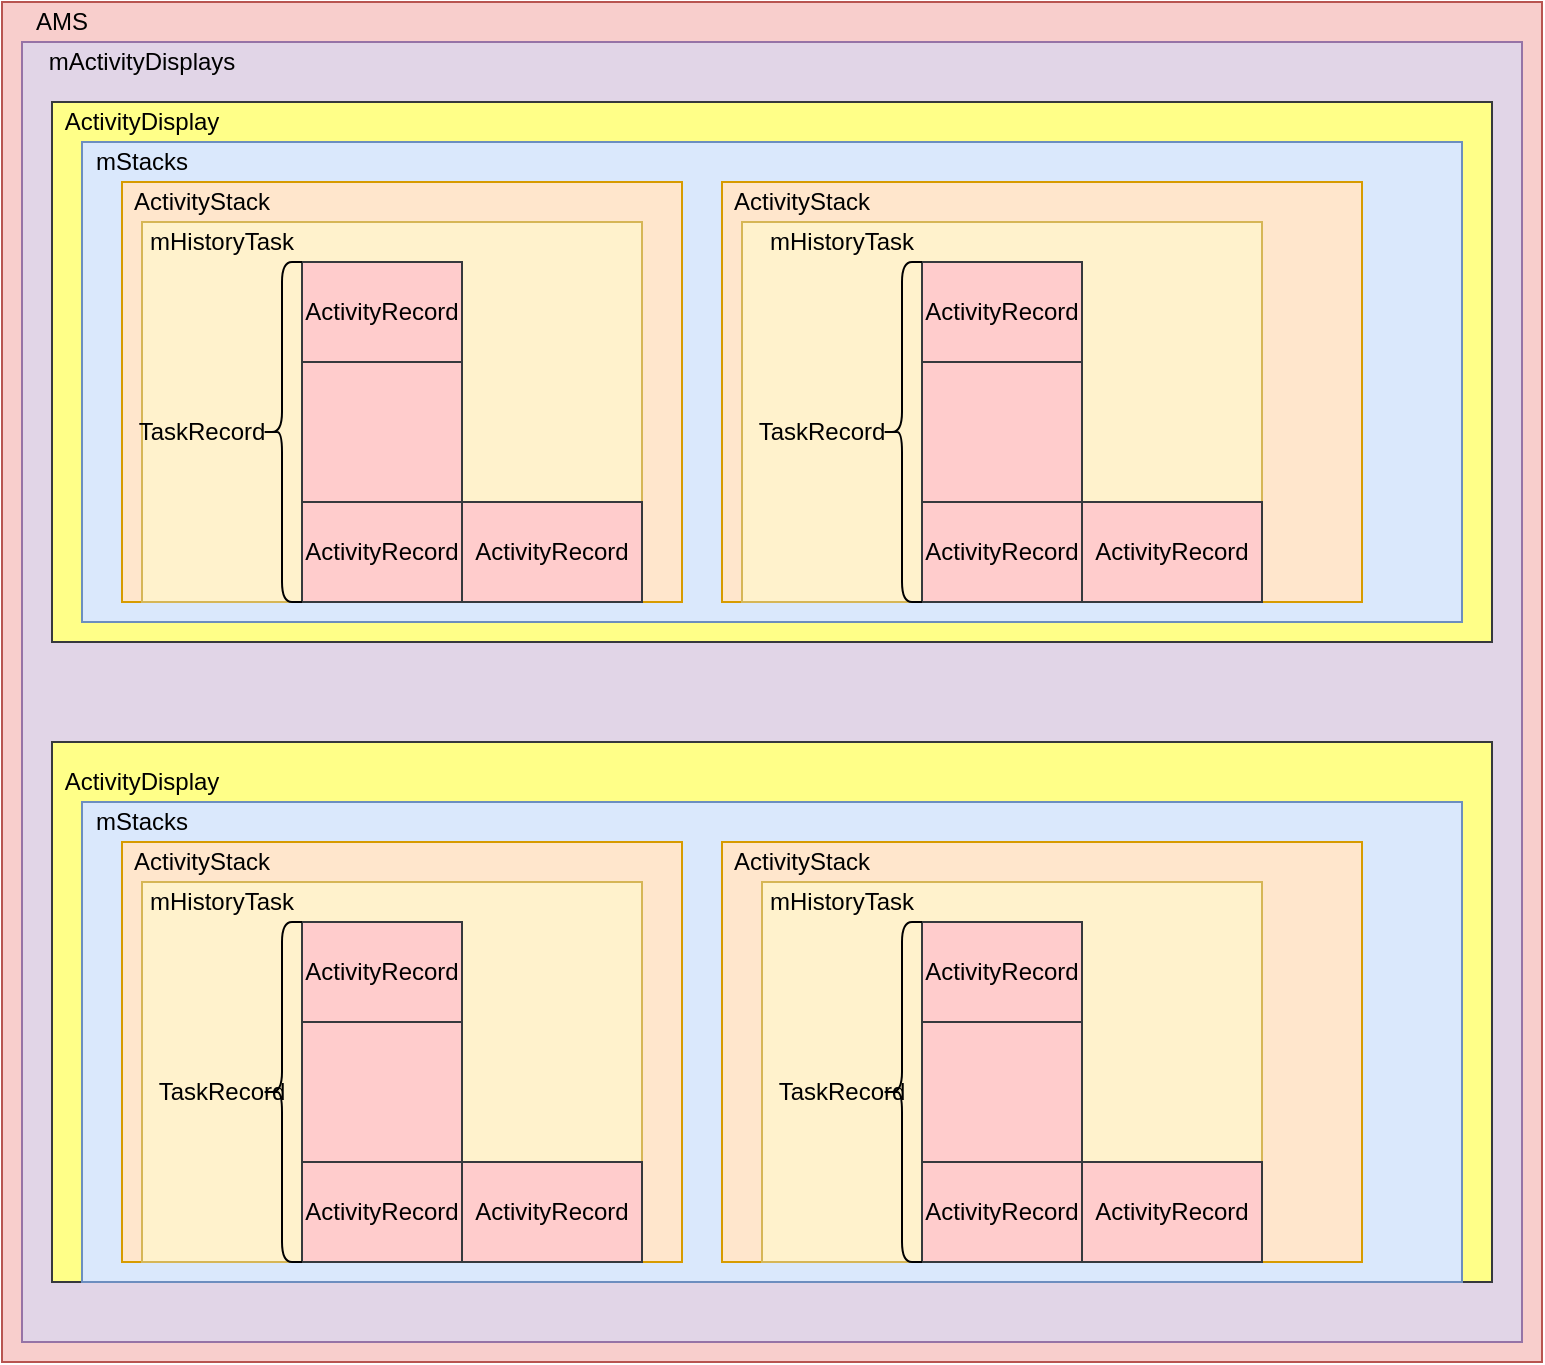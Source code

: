 <mxfile version="13.6.9" type="device"><diagram id="VT5kwEXXcy2j1FQm1Wll" name="Page-1"><mxGraphModel dx="946" dy="526" grid="1" gridSize="10" guides="1" tooltips="1" connect="1" arrows="1" fold="1" page="1" pageScale="1" pageWidth="827" pageHeight="1169" math="0" shadow="0"><root><mxCell id="0"/><mxCell id="1" parent="0"/><mxCell id="aihiIjBGqUA9GiNHjH5D-33" value="" style="rounded=0;whiteSpace=wrap;html=1;fillColor=#f8cecc;strokeColor=#b85450;" vertex="1" parent="1"><mxGeometry x="20" y="10" width="770" height="680" as="geometry"/></mxCell><mxCell id="aihiIjBGqUA9GiNHjH5D-34" value="AMS" style="text;html=1;strokeColor=none;fillColor=none;align=center;verticalAlign=middle;whiteSpace=wrap;rounded=0;" vertex="1" parent="1"><mxGeometry x="30" y="10" width="40" height="20" as="geometry"/></mxCell><mxCell id="aihiIjBGqUA9GiNHjH5D-35" value="" style="rounded=0;whiteSpace=wrap;html=1;fillColor=#e1d5e7;strokeColor=#9673a6;" vertex="1" parent="1"><mxGeometry x="30" y="30" width="750" height="650" as="geometry"/></mxCell><mxCell id="aihiIjBGqUA9GiNHjH5D-36" value="mActivityDisplays" style="text;html=1;strokeColor=none;fillColor=none;align=center;verticalAlign=middle;whiteSpace=wrap;rounded=0;" vertex="1" parent="1"><mxGeometry x="70" y="30" width="40" height="20" as="geometry"/></mxCell><mxCell id="aihiIjBGqUA9GiNHjH5D-37" value="" style="rounded=0;whiteSpace=wrap;html=1;fillColor=#ffff88;strokeColor=#36393d;" vertex="1" parent="1"><mxGeometry x="45" y="60" width="720" height="270" as="geometry"/></mxCell><mxCell id="aihiIjBGqUA9GiNHjH5D-38" value="" style="rounded=0;whiteSpace=wrap;html=1;fillColor=#ffff88;strokeColor=#36393d;" vertex="1" parent="1"><mxGeometry x="45" y="380" width="720" height="270" as="geometry"/></mxCell><mxCell id="aihiIjBGqUA9GiNHjH5D-39" value="ActivityDisplay" style="text;html=1;strokeColor=none;fillColor=none;align=center;verticalAlign=middle;whiteSpace=wrap;rounded=0;" vertex="1" parent="1"><mxGeometry x="70" y="60" width="40" height="20" as="geometry"/></mxCell><mxCell id="aihiIjBGqUA9GiNHjH5D-40" value="ActivityDisplay" style="text;html=1;strokeColor=none;fillColor=none;align=center;verticalAlign=middle;whiteSpace=wrap;rounded=0;" vertex="1" parent="1"><mxGeometry x="70" y="390" width="40" height="20" as="geometry"/></mxCell><mxCell id="aihiIjBGqUA9GiNHjH5D-41" value="" style="rounded=0;whiteSpace=wrap;html=1;fillColor=#dae8fc;strokeColor=#6c8ebf;" vertex="1" parent="1"><mxGeometry x="60" y="80" width="690" height="240" as="geometry"/></mxCell><mxCell id="aihiIjBGqUA9GiNHjH5D-42" value="mStacks" style="text;html=1;strokeColor=none;fillColor=none;align=center;verticalAlign=middle;whiteSpace=wrap;rounded=0;" vertex="1" parent="1"><mxGeometry x="70" y="80" width="40" height="20" as="geometry"/></mxCell><mxCell id="aihiIjBGqUA9GiNHjH5D-43" value="" style="rounded=0;whiteSpace=wrap;html=1;fillColor=#ffe6cc;strokeColor=#d79b00;" vertex="1" parent="1"><mxGeometry x="80" y="100" width="280" height="210" as="geometry"/></mxCell><mxCell id="aihiIjBGqUA9GiNHjH5D-44" value="" style="rounded=0;whiteSpace=wrap;html=1;fillColor=#ffe6cc;strokeColor=#d79b00;" vertex="1" parent="1"><mxGeometry x="380" y="100" width="320" height="210" as="geometry"/></mxCell><mxCell id="aihiIjBGqUA9GiNHjH5D-45" value="ActivityStack" style="text;html=1;strokeColor=none;fillColor=none;align=center;verticalAlign=middle;whiteSpace=wrap;rounded=0;" vertex="1" parent="1"><mxGeometry x="100" y="100" width="40" height="20" as="geometry"/></mxCell><mxCell id="aihiIjBGqUA9GiNHjH5D-46" value="ActivityStack" style="text;html=1;strokeColor=none;fillColor=none;align=center;verticalAlign=middle;whiteSpace=wrap;rounded=0;" vertex="1" parent="1"><mxGeometry x="400" y="100" width="40" height="20" as="geometry"/></mxCell><mxCell id="aihiIjBGqUA9GiNHjH5D-47" value="" style="rounded=0;whiteSpace=wrap;html=1;fillColor=#fff2cc;strokeColor=#d6b656;" vertex="1" parent="1"><mxGeometry x="90" y="120" width="250" height="190" as="geometry"/></mxCell><mxCell id="aihiIjBGqUA9GiNHjH5D-48" value="mHistoryTask" style="text;html=1;strokeColor=none;fillColor=none;align=center;verticalAlign=middle;whiteSpace=wrap;rounded=0;" vertex="1" parent="1"><mxGeometry x="110" y="120" width="40" height="20" as="geometry"/></mxCell><mxCell id="aihiIjBGqUA9GiNHjH5D-49" value="" style="rounded=0;whiteSpace=wrap;html=1;fillColor=#ffcccc;strokeColor=#36393d;" vertex="1" parent="1"><mxGeometry x="170" y="140" width="80" height="170" as="geometry"/></mxCell><mxCell id="aihiIjBGqUA9GiNHjH5D-50" value="&lt;span&gt;ActivityRecord&lt;/span&gt;" style="rounded=0;whiteSpace=wrap;html=1;fillColor=#ffcccc;strokeColor=#36393d;" vertex="1" parent="1"><mxGeometry x="250" y="260" width="90" height="50" as="geometry"/></mxCell><mxCell id="aihiIjBGqUA9GiNHjH5D-51" value="ActivityRecord" style="rounded=0;whiteSpace=wrap;html=1;fillColor=#ffcccc;strokeColor=#36393d;" vertex="1" parent="1"><mxGeometry x="170" y="260" width="80" height="50" as="geometry"/></mxCell><mxCell id="aihiIjBGqUA9GiNHjH5D-52" value="ActivityRecord" style="rounded=0;whiteSpace=wrap;html=1;fillColor=#ffcccc;strokeColor=#36393d;" vertex="1" parent="1"><mxGeometry x="170" y="140" width="80" height="50" as="geometry"/></mxCell><mxCell id="aihiIjBGqUA9GiNHjH5D-53" value="" style="shape=curlyBracket;whiteSpace=wrap;html=1;rounded=1;" vertex="1" parent="1"><mxGeometry x="150" y="140" width="20" height="170" as="geometry"/></mxCell><mxCell id="aihiIjBGqUA9GiNHjH5D-54" value="TaskRecord" style="text;html=1;strokeColor=none;fillColor=none;align=center;verticalAlign=middle;whiteSpace=wrap;rounded=0;" vertex="1" parent="1"><mxGeometry x="100" y="215" width="40" height="20" as="geometry"/></mxCell><mxCell id="aihiIjBGqUA9GiNHjH5D-56" value="" style="rounded=0;whiteSpace=wrap;html=1;fillColor=#fff2cc;strokeColor=#d6b656;" vertex="1" parent="1"><mxGeometry x="390" y="120" width="260" height="190" as="geometry"/></mxCell><mxCell id="aihiIjBGqUA9GiNHjH5D-57" value="mHistoryTask" style="text;html=1;strokeColor=none;fillColor=none;align=center;verticalAlign=middle;whiteSpace=wrap;rounded=0;" vertex="1" parent="1"><mxGeometry x="420" y="120" width="40" height="20" as="geometry"/></mxCell><mxCell id="aihiIjBGqUA9GiNHjH5D-58" value="" style="rounded=0;whiteSpace=wrap;html=1;fillColor=#ffcccc;strokeColor=#36393d;" vertex="1" parent="1"><mxGeometry x="480" y="140" width="80" height="170" as="geometry"/></mxCell><mxCell id="aihiIjBGqUA9GiNHjH5D-59" value="&lt;span&gt;ActivityRecord&lt;/span&gt;" style="rounded=0;whiteSpace=wrap;html=1;fillColor=#ffcccc;strokeColor=#36393d;" vertex="1" parent="1"><mxGeometry x="560" y="260" width="90" height="50" as="geometry"/></mxCell><mxCell id="aihiIjBGqUA9GiNHjH5D-60" value="ActivityRecord" style="rounded=0;whiteSpace=wrap;html=1;fillColor=#ffcccc;strokeColor=#36393d;" vertex="1" parent="1"><mxGeometry x="480" y="260" width="80" height="50" as="geometry"/></mxCell><mxCell id="aihiIjBGqUA9GiNHjH5D-61" value="ActivityRecord" style="rounded=0;whiteSpace=wrap;html=1;fillColor=#ffcccc;strokeColor=#36393d;" vertex="1" parent="1"><mxGeometry x="480" y="140" width="80" height="50" as="geometry"/></mxCell><mxCell id="aihiIjBGqUA9GiNHjH5D-62" value="" style="shape=curlyBracket;whiteSpace=wrap;html=1;rounded=1;" vertex="1" parent="1"><mxGeometry x="460" y="140" width="20" height="170" as="geometry"/></mxCell><mxCell id="aihiIjBGqUA9GiNHjH5D-63" value="TaskRecord" style="text;html=1;strokeColor=none;fillColor=none;align=center;verticalAlign=middle;whiteSpace=wrap;rounded=0;" vertex="1" parent="1"><mxGeometry x="410" y="215" width="40" height="20" as="geometry"/></mxCell><mxCell id="aihiIjBGqUA9GiNHjH5D-64" value="" style="rounded=0;whiteSpace=wrap;html=1;fillColor=#dae8fc;strokeColor=#6c8ebf;" vertex="1" parent="1"><mxGeometry x="60" y="410" width="690" height="240" as="geometry"/></mxCell><mxCell id="aihiIjBGqUA9GiNHjH5D-65" value="mStacks" style="text;html=1;strokeColor=none;fillColor=none;align=center;verticalAlign=middle;whiteSpace=wrap;rounded=0;" vertex="1" parent="1"><mxGeometry x="70" y="410" width="40" height="20" as="geometry"/></mxCell><mxCell id="aihiIjBGqUA9GiNHjH5D-66" value="" style="rounded=0;whiteSpace=wrap;html=1;fillColor=#ffe6cc;strokeColor=#d79b00;" vertex="1" parent="1"><mxGeometry x="80" y="430" width="280" height="210" as="geometry"/></mxCell><mxCell id="aihiIjBGqUA9GiNHjH5D-67" value="" style="rounded=0;whiteSpace=wrap;html=1;fillColor=#ffe6cc;strokeColor=#d79b00;" vertex="1" parent="1"><mxGeometry x="380" y="430" width="320" height="210" as="geometry"/></mxCell><mxCell id="aihiIjBGqUA9GiNHjH5D-68" value="ActivityStack" style="text;html=1;strokeColor=none;fillColor=none;align=center;verticalAlign=middle;whiteSpace=wrap;rounded=0;" vertex="1" parent="1"><mxGeometry x="100" y="430" width="40" height="20" as="geometry"/></mxCell><mxCell id="aihiIjBGqUA9GiNHjH5D-69" value="ActivityStack" style="text;html=1;strokeColor=none;fillColor=none;align=center;verticalAlign=middle;whiteSpace=wrap;rounded=0;" vertex="1" parent="1"><mxGeometry x="400" y="430" width="40" height="20" as="geometry"/></mxCell><mxCell id="aihiIjBGqUA9GiNHjH5D-70" value="" style="rounded=0;whiteSpace=wrap;html=1;fillColor=#fff2cc;strokeColor=#d6b656;" vertex="1" parent="1"><mxGeometry x="90" y="450" width="250" height="190" as="geometry"/></mxCell><mxCell id="aihiIjBGqUA9GiNHjH5D-71" value="mHistoryTask" style="text;html=1;strokeColor=none;fillColor=none;align=center;verticalAlign=middle;whiteSpace=wrap;rounded=0;" vertex="1" parent="1"><mxGeometry x="110" y="450" width="40" height="20" as="geometry"/></mxCell><mxCell id="aihiIjBGqUA9GiNHjH5D-72" value="" style="rounded=0;whiteSpace=wrap;html=1;fillColor=#ffcccc;strokeColor=#36393d;" vertex="1" parent="1"><mxGeometry x="170" y="470" width="80" height="170" as="geometry"/></mxCell><mxCell id="aihiIjBGqUA9GiNHjH5D-73" value="&lt;span&gt;ActivityRecord&lt;/span&gt;" style="rounded=0;whiteSpace=wrap;html=1;fillColor=#ffcccc;strokeColor=#36393d;" vertex="1" parent="1"><mxGeometry x="250" y="590" width="90" height="50" as="geometry"/></mxCell><mxCell id="aihiIjBGqUA9GiNHjH5D-74" value="ActivityRecord" style="rounded=0;whiteSpace=wrap;html=1;fillColor=#ffcccc;strokeColor=#36393d;" vertex="1" parent="1"><mxGeometry x="170" y="590" width="80" height="50" as="geometry"/></mxCell><mxCell id="aihiIjBGqUA9GiNHjH5D-75" value="ActivityRecord" style="rounded=0;whiteSpace=wrap;html=1;fillColor=#ffcccc;strokeColor=#36393d;" vertex="1" parent="1"><mxGeometry x="170" y="470" width="80" height="50" as="geometry"/></mxCell><mxCell id="aihiIjBGqUA9GiNHjH5D-76" value="" style="shape=curlyBracket;whiteSpace=wrap;html=1;rounded=1;" vertex="1" parent="1"><mxGeometry x="150" y="470" width="20" height="170" as="geometry"/></mxCell><mxCell id="aihiIjBGqUA9GiNHjH5D-77" value="TaskRecord" style="text;html=1;strokeColor=none;fillColor=none;align=center;verticalAlign=middle;whiteSpace=wrap;rounded=0;" vertex="1" parent="1"><mxGeometry x="110" y="545" width="40" height="20" as="geometry"/></mxCell><mxCell id="aihiIjBGqUA9GiNHjH5D-78" value="" style="rounded=0;whiteSpace=wrap;html=1;fillColor=#fff2cc;strokeColor=#d6b656;" vertex="1" parent="1"><mxGeometry x="400" y="450" width="250" height="190" as="geometry"/></mxCell><mxCell id="aihiIjBGqUA9GiNHjH5D-79" value="mHistoryTask" style="text;html=1;strokeColor=none;fillColor=none;align=center;verticalAlign=middle;whiteSpace=wrap;rounded=0;" vertex="1" parent="1"><mxGeometry x="420" y="450" width="40" height="20" as="geometry"/></mxCell><mxCell id="aihiIjBGqUA9GiNHjH5D-80" value="" style="rounded=0;whiteSpace=wrap;html=1;fillColor=#ffcccc;strokeColor=#36393d;" vertex="1" parent="1"><mxGeometry x="480" y="470" width="80" height="170" as="geometry"/></mxCell><mxCell id="aihiIjBGqUA9GiNHjH5D-81" value="&lt;span&gt;ActivityRecord&lt;/span&gt;" style="rounded=0;whiteSpace=wrap;html=1;fillColor=#ffcccc;strokeColor=#36393d;" vertex="1" parent="1"><mxGeometry x="560" y="590" width="90" height="50" as="geometry"/></mxCell><mxCell id="aihiIjBGqUA9GiNHjH5D-82" value="ActivityRecord" style="rounded=0;whiteSpace=wrap;html=1;fillColor=#ffcccc;strokeColor=#36393d;" vertex="1" parent="1"><mxGeometry x="480" y="590" width="80" height="50" as="geometry"/></mxCell><mxCell id="aihiIjBGqUA9GiNHjH5D-83" value="ActivityRecord" style="rounded=0;whiteSpace=wrap;html=1;fillColor=#ffcccc;strokeColor=#36393d;" vertex="1" parent="1"><mxGeometry x="480" y="470" width="80" height="50" as="geometry"/></mxCell><mxCell id="aihiIjBGqUA9GiNHjH5D-84" value="" style="shape=curlyBracket;whiteSpace=wrap;html=1;rounded=1;" vertex="1" parent="1"><mxGeometry x="460" y="470" width="20" height="170" as="geometry"/></mxCell><mxCell id="aihiIjBGqUA9GiNHjH5D-85" value="TaskRecord" style="text;html=1;strokeColor=none;fillColor=none;align=center;verticalAlign=middle;whiteSpace=wrap;rounded=0;" vertex="1" parent="1"><mxGeometry x="420" y="545" width="40" height="20" as="geometry"/></mxCell></root></mxGraphModel></diagram></mxfile>